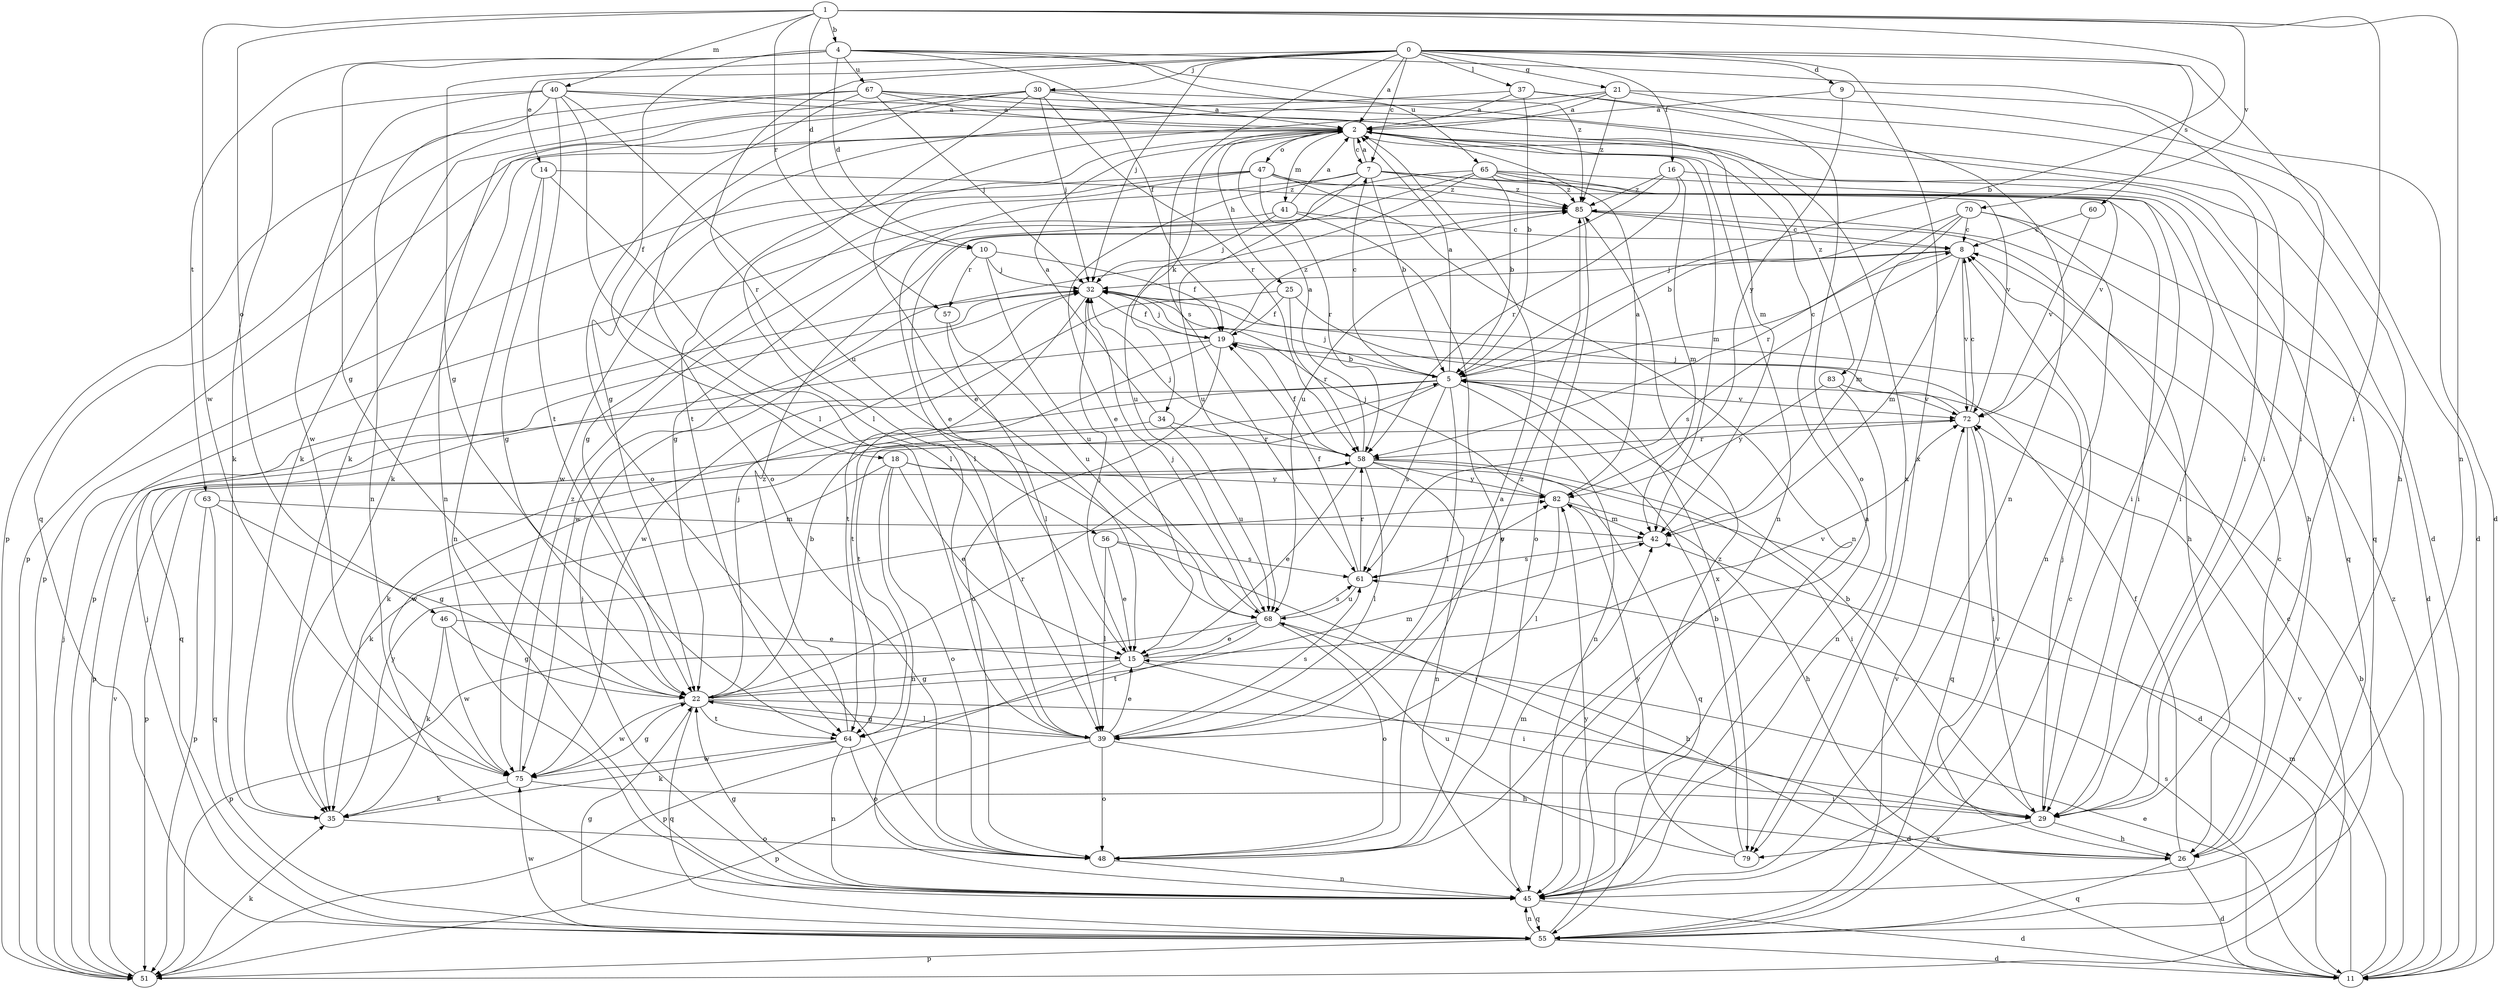 strict digraph  {
0;
1;
2;
4;
5;
7;
8;
9;
10;
11;
14;
15;
16;
18;
19;
21;
22;
25;
26;
29;
30;
32;
34;
35;
37;
39;
40;
41;
42;
45;
46;
47;
48;
51;
55;
56;
57;
58;
60;
61;
63;
64;
65;
67;
68;
70;
72;
75;
79;
82;
83;
85;
0 -> 2  [label=a];
0 -> 7  [label=c];
0 -> 9  [label=d];
0 -> 14  [label=e];
0 -> 16  [label=f];
0 -> 21  [label=g];
0 -> 22  [label=g];
0 -> 29  [label=i];
0 -> 30  [label=j];
0 -> 32  [label=j];
0 -> 37  [label=l];
0 -> 56  [label=r];
0 -> 60  [label=s];
0 -> 61  [label=s];
0 -> 79  [label=x];
1 -> 4  [label=b];
1 -> 5  [label=b];
1 -> 10  [label=d];
1 -> 29  [label=i];
1 -> 40  [label=m];
1 -> 45  [label=n];
1 -> 46  [label=o];
1 -> 57  [label=r];
1 -> 70  [label=v];
1 -> 75  [label=w];
2 -> 7  [label=c];
2 -> 15  [label=e];
2 -> 25  [label=h];
2 -> 34  [label=k];
2 -> 35  [label=k];
2 -> 41  [label=m];
2 -> 42  [label=m];
2 -> 45  [label=n];
2 -> 47  [label=o];
2 -> 51  [label=p];
2 -> 55  [label=q];
2 -> 83  [label=z];
4 -> 10  [label=d];
4 -> 11  [label=d];
4 -> 18  [label=f];
4 -> 19  [label=f];
4 -> 22  [label=g];
4 -> 63  [label=t];
4 -> 65  [label=u];
4 -> 67  [label=u];
4 -> 85  [label=z];
5 -> 2  [label=a];
5 -> 7  [label=c];
5 -> 8  [label=c];
5 -> 32  [label=j];
5 -> 35  [label=k];
5 -> 39  [label=l];
5 -> 45  [label=n];
5 -> 51  [label=p];
5 -> 61  [label=s];
5 -> 64  [label=t];
5 -> 72  [label=v];
7 -> 2  [label=a];
7 -> 5  [label=b];
7 -> 15  [label=e];
7 -> 22  [label=g];
7 -> 29  [label=i];
7 -> 68  [label=u];
7 -> 72  [label=v];
7 -> 85  [label=z];
8 -> 32  [label=j];
8 -> 42  [label=m];
8 -> 61  [label=s];
8 -> 72  [label=v];
8 -> 75  [label=w];
9 -> 2  [label=a];
9 -> 29  [label=i];
9 -> 82  [label=y];
10 -> 19  [label=f];
10 -> 32  [label=j];
10 -> 57  [label=r];
10 -> 68  [label=u];
11 -> 5  [label=b];
11 -> 15  [label=e];
11 -> 42  [label=m];
11 -> 61  [label=s];
11 -> 72  [label=v];
11 -> 85  [label=z];
14 -> 22  [label=g];
14 -> 39  [label=l];
14 -> 45  [label=n];
14 -> 85  [label=z];
15 -> 22  [label=g];
15 -> 29  [label=i];
15 -> 32  [label=j];
15 -> 51  [label=p];
15 -> 72  [label=v];
16 -> 42  [label=m];
16 -> 55  [label=q];
16 -> 58  [label=r];
16 -> 68  [label=u];
16 -> 85  [label=z];
18 -> 11  [label=d];
18 -> 15  [label=e];
18 -> 35  [label=k];
18 -> 45  [label=n];
18 -> 48  [label=o];
18 -> 82  [label=y];
19 -> 5  [label=b];
19 -> 32  [label=j];
19 -> 48  [label=o];
19 -> 55  [label=q];
19 -> 64  [label=t];
19 -> 85  [label=z];
21 -> 2  [label=a];
21 -> 11  [label=d];
21 -> 22  [label=g];
21 -> 45  [label=n];
21 -> 64  [label=t];
21 -> 85  [label=z];
22 -> 5  [label=b];
22 -> 11  [label=d];
22 -> 32  [label=j];
22 -> 39  [label=l];
22 -> 42  [label=m];
22 -> 55  [label=q];
22 -> 58  [label=r];
22 -> 64  [label=t];
22 -> 75  [label=w];
25 -> 19  [label=f];
25 -> 58  [label=r];
25 -> 75  [label=w];
25 -> 79  [label=x];
26 -> 8  [label=c];
26 -> 11  [label=d];
26 -> 19  [label=f];
26 -> 55  [label=q];
26 -> 72  [label=v];
29 -> 5  [label=b];
29 -> 26  [label=h];
29 -> 32  [label=j];
29 -> 79  [label=x];
30 -> 2  [label=a];
30 -> 29  [label=i];
30 -> 32  [label=j];
30 -> 35  [label=k];
30 -> 39  [label=l];
30 -> 45  [label=n];
30 -> 48  [label=o];
30 -> 58  [label=r];
32 -> 19  [label=f];
32 -> 64  [label=t];
34 -> 2  [label=a];
34 -> 58  [label=r];
34 -> 68  [label=u];
34 -> 75  [label=w];
35 -> 48  [label=o];
35 -> 82  [label=y];
37 -> 2  [label=a];
37 -> 5  [label=b];
37 -> 26  [label=h];
37 -> 35  [label=k];
37 -> 48  [label=o];
39 -> 15  [label=e];
39 -> 22  [label=g];
39 -> 26  [label=h];
39 -> 48  [label=o];
39 -> 51  [label=p];
39 -> 61  [label=s];
39 -> 85  [label=z];
40 -> 2  [label=a];
40 -> 35  [label=k];
40 -> 39  [label=l];
40 -> 45  [label=n];
40 -> 64  [label=t];
40 -> 68  [label=u];
40 -> 75  [label=w];
40 -> 79  [label=x];
41 -> 2  [label=a];
41 -> 8  [label=c];
41 -> 32  [label=j];
41 -> 48  [label=o];
41 -> 51  [label=p];
42 -> 61  [label=s];
45 -> 2  [label=a];
45 -> 11  [label=d];
45 -> 22  [label=g];
45 -> 32  [label=j];
45 -> 42  [label=m];
45 -> 55  [label=q];
45 -> 85  [label=z];
46 -> 15  [label=e];
46 -> 22  [label=g];
46 -> 35  [label=k];
46 -> 75  [label=w];
47 -> 22  [label=g];
47 -> 29  [label=i];
47 -> 45  [label=n];
47 -> 51  [label=p];
47 -> 58  [label=r];
47 -> 75  [label=w];
47 -> 85  [label=z];
48 -> 2  [label=a];
48 -> 45  [label=n];
51 -> 8  [label=c];
51 -> 32  [label=j];
51 -> 35  [label=k];
51 -> 72  [label=v];
55 -> 8  [label=c];
55 -> 11  [label=d];
55 -> 22  [label=g];
55 -> 32  [label=j];
55 -> 45  [label=n];
55 -> 51  [label=p];
55 -> 72  [label=v];
55 -> 75  [label=w];
55 -> 82  [label=y];
56 -> 15  [label=e];
56 -> 29  [label=i];
56 -> 39  [label=l];
56 -> 61  [label=s];
57 -> 39  [label=l];
57 -> 68  [label=u];
58 -> 2  [label=a];
58 -> 15  [label=e];
58 -> 19  [label=f];
58 -> 29  [label=i];
58 -> 32  [label=j];
58 -> 39  [label=l];
58 -> 45  [label=n];
58 -> 51  [label=p];
58 -> 55  [label=q];
58 -> 82  [label=y];
60 -> 8  [label=c];
60 -> 72  [label=v];
61 -> 19  [label=f];
61 -> 58  [label=r];
61 -> 68  [label=u];
61 -> 82  [label=y];
63 -> 22  [label=g];
63 -> 42  [label=m];
63 -> 51  [label=p];
63 -> 55  [label=q];
64 -> 35  [label=k];
64 -> 45  [label=n];
64 -> 48  [label=o];
64 -> 75  [label=w];
64 -> 85  [label=z];
65 -> 5  [label=b];
65 -> 15  [label=e];
65 -> 26  [label=h];
65 -> 29  [label=i];
65 -> 39  [label=l];
65 -> 68  [label=u];
65 -> 72  [label=v];
65 -> 85  [label=z];
67 -> 2  [label=a];
67 -> 11  [label=d];
67 -> 32  [label=j];
67 -> 42  [label=m];
67 -> 48  [label=o];
67 -> 51  [label=p];
67 -> 55  [label=q];
68 -> 15  [label=e];
68 -> 26  [label=h];
68 -> 32  [label=j];
68 -> 48  [label=o];
68 -> 51  [label=p];
68 -> 61  [label=s];
68 -> 64  [label=t];
70 -> 5  [label=b];
70 -> 8  [label=c];
70 -> 11  [label=d];
70 -> 42  [label=m];
70 -> 45  [label=n];
70 -> 58  [label=r];
72 -> 8  [label=c];
72 -> 29  [label=i];
72 -> 32  [label=j];
72 -> 55  [label=q];
72 -> 58  [label=r];
75 -> 22  [label=g];
75 -> 29  [label=i];
75 -> 35  [label=k];
75 -> 85  [label=z];
79 -> 5  [label=b];
79 -> 68  [label=u];
79 -> 82  [label=y];
82 -> 2  [label=a];
82 -> 26  [label=h];
82 -> 32  [label=j];
82 -> 39  [label=l];
82 -> 42  [label=m];
83 -> 45  [label=n];
83 -> 72  [label=v];
83 -> 82  [label=y];
85 -> 8  [label=c];
85 -> 26  [label=h];
85 -> 48  [label=o];
}
